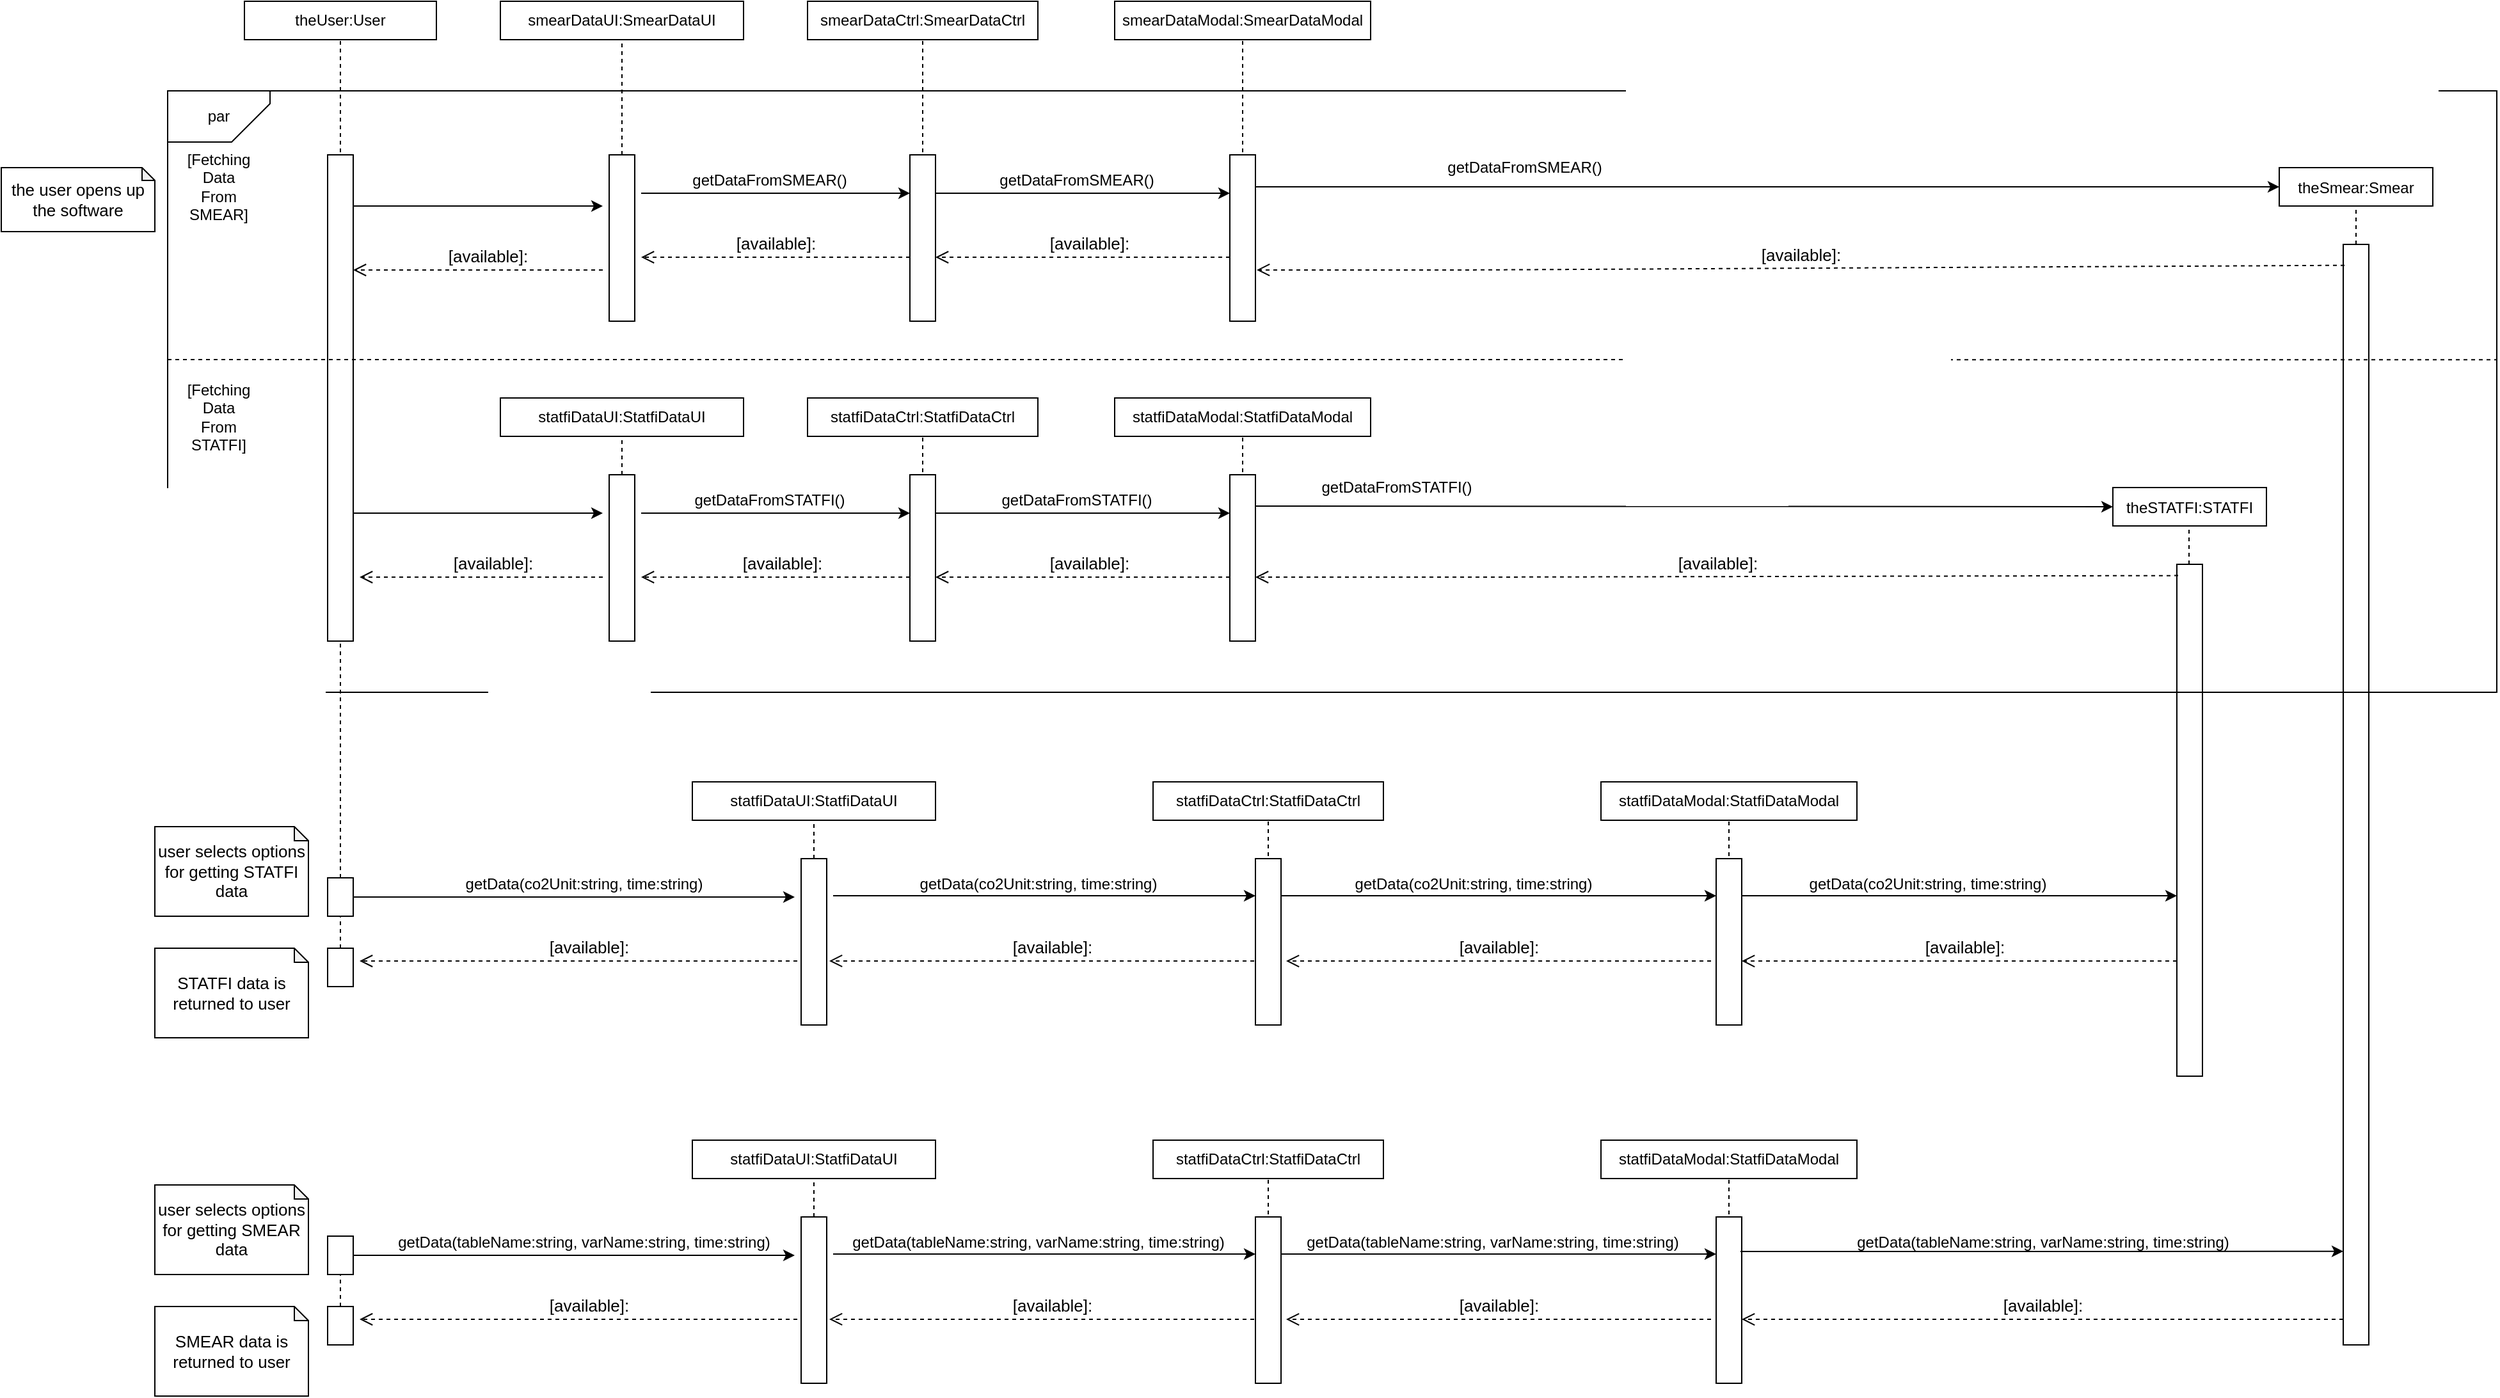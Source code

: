 <mxfile version="16.5.6" type="github"><diagram id="XduwSxE3LopDNXnJAMAh" name="Page-1"><mxGraphModel dx="1796" dy="1604" grid="1" gridSize="10" guides="1" tooltips="1" connect="1" arrows="1" fold="1" page="1" pageScale="1" pageWidth="850" pageHeight="1100" math="0" shadow="0"><root><mxCell id="0"/><mxCell id="1" parent="0"/><mxCell id="K2plUtH_WGhE_T3_-bDJ-1" value="theUser:User" style="rounded=0;whiteSpace=wrap;html=1;" vertex="1" parent="1"><mxGeometry x="60" y="-260" width="150" height="30" as="geometry"/></mxCell><mxCell id="K2plUtH_WGhE_T3_-bDJ-8" value="" style="endArrow=none;dashed=1;html=1;rounded=0;entryX=0.5;entryY=1;entryDx=0;entryDy=0;startArrow=none;" edge="1" parent="1" target="K2plUtH_WGhE_T3_-bDJ-1"><mxGeometry width="50" height="50" relative="1" as="geometry"><mxPoint x="135" y="170" as="sourcePoint"/><mxPoint x="360" y="240" as="targetPoint"/></mxGeometry></mxCell><mxCell id="K2plUtH_WGhE_T3_-bDJ-14" value="" style="endArrow=none;dashed=1;html=1;rounded=0;entryX=0.5;entryY=1;entryDx=0;entryDy=0;startArrow=none;" edge="1" parent="1" source="K2plUtH_WGhE_T3_-bDJ-79"><mxGeometry width="50" height="50" relative="1" as="geometry"><mxPoint x="135" y="480" as="sourcePoint"/><mxPoint x="135" y="190" as="targetPoint"/></mxGeometry></mxCell><mxCell id="K2plUtH_WGhE_T3_-bDJ-15" value="" style="group" vertex="1" connectable="0" parent="1"><mxGeometry x="160" y="-120" width="160" height="30" as="geometry"/></mxCell><mxCell id="K2plUtH_WGhE_T3_-bDJ-16" value="" style="endArrow=classic;html=1;rounded=0;exitX=1;exitY=0.5;exitDx=0;exitDy=0;" edge="1" parent="K2plUtH_WGhE_T3_-bDJ-15"><mxGeometry width="50" height="50" relative="1" as="geometry"><mxPoint x="-15" y="20" as="sourcePoint"/><mxPoint x="180" y="20" as="targetPoint"/></mxGeometry></mxCell><mxCell id="K2plUtH_WGhE_T3_-bDJ-27" value="" style="endArrow=classic;html=1;rounded=0;fontSize=13;entryX=0;entryY=0.5;entryDx=0;entryDy=0;" edge="1" parent="1" target="K2plUtH_WGhE_T3_-bDJ-26"><mxGeometry width="50" height="50" relative="1" as="geometry"><mxPoint x="850" y="-115" as="sourcePoint"/><mxPoint x="840" y="240" as="targetPoint"/></mxGeometry></mxCell><mxCell id="K2plUtH_WGhE_T3_-bDJ-30" value="" style="rounded=0;whiteSpace=wrap;html=1;fontSize=14;" vertex="1" parent="1"><mxGeometry x="1700" y="-70" width="20" height="860" as="geometry"/></mxCell><mxCell id="K2plUtH_WGhE_T3_-bDJ-31" value="" style="endArrow=none;dashed=1;html=1;rounded=0;fontSize=14;entryX=0.5;entryY=1;entryDx=0;entryDy=0;exitX=0.5;exitY=1;exitDx=0;exitDy=0;" edge="1" parent="1" source="K2plUtH_WGhE_T3_-bDJ-30" target="K2plUtH_WGhE_T3_-bDJ-30"><mxGeometry width="50" height="50" relative="1" as="geometry"><mxPoint x="1040" y="510" as="sourcePoint"/><mxPoint x="1040" y="220" as="targetPoint"/></mxGeometry></mxCell><mxCell id="K2plUtH_WGhE_T3_-bDJ-32" value="&lt;span style=&quot;font-size: 13px&quot;&gt;[available]:&lt;/span&gt;" style="html=1;verticalAlign=bottom;endArrow=open;dashed=1;endSize=8;rounded=0;exitX=0.05;exitY=0.019;exitDx=0;exitDy=0;exitPerimeter=0;entryX=1.05;entryY=0.692;entryDx=0;entryDy=0;entryPerimeter=0;" edge="1" parent="1" source="K2plUtH_WGhE_T3_-bDJ-30" target="K2plUtH_WGhE_T3_-bDJ-21"><mxGeometry relative="1" as="geometry"><mxPoint x="1030" y="260" as="sourcePoint"/><mxPoint x="850" y="260" as="targetPoint"/><Array as="points"><mxPoint x="1010" y="-50"/></Array></mxGeometry></mxCell><mxCell id="K2plUtH_WGhE_T3_-bDJ-56" value="the user opens up the software" style="shape=note;whiteSpace=wrap;html=1;backgroundOutline=1;darkOpacity=0.05;fontSize=13;size=10;" vertex="1" parent="1"><mxGeometry x="-130" y="-130" width="120" height="50" as="geometry"/></mxCell><mxCell id="K2plUtH_WGhE_T3_-bDJ-78" value="getDataFromSMEAR()" style="text;html=1;align=center;verticalAlign=middle;resizable=0;points=[];autosize=1;strokeColor=none;fillColor=none;" vertex="1" parent="1"><mxGeometry x="990" y="-140" width="140" height="20" as="geometry"/></mxCell><mxCell id="K2plUtH_WGhE_T3_-bDJ-79" value="" style="rounded=0;whiteSpace=wrap;html=1;" vertex="1" parent="1"><mxGeometry x="125" y="-140" width="20" height="380" as="geometry"/></mxCell><mxCell id="K2plUtH_WGhE_T3_-bDJ-80" value="" style="endArrow=none;dashed=1;html=1;rounded=0;entryX=0.5;entryY=1;entryDx=0;entryDy=0;startArrow=none;exitX=0.5;exitY=0;exitDx=0;exitDy=0;" edge="1" parent="1" source="K2plUtH_WGhE_T3_-bDJ-121" target="K2plUtH_WGhE_T3_-bDJ-79"><mxGeometry width="50" height="50" relative="1" as="geometry"><mxPoint x="135" y="320" as="sourcePoint"/><mxPoint x="135" y="190" as="targetPoint"/></mxGeometry></mxCell><mxCell id="K2plUtH_WGhE_T3_-bDJ-102" value="" style="group" vertex="1" connectable="0" parent="1"><mxGeometry x="160" y="120" width="160" height="30" as="geometry"/></mxCell><mxCell id="K2plUtH_WGhE_T3_-bDJ-103" value="" style="endArrow=classic;html=1;rounded=0;exitX=1;exitY=0.5;exitDx=0;exitDy=0;" edge="1" parent="K2plUtH_WGhE_T3_-bDJ-102"><mxGeometry width="50" height="50" relative="1" as="geometry"><mxPoint x="-15" y="20" as="sourcePoint"/><mxPoint x="180" y="20" as="targetPoint"/></mxGeometry></mxCell><mxCell id="K2plUtH_WGhE_T3_-bDJ-105" value="" style="group" vertex="1" connectable="0" parent="1"><mxGeometry x="1650" y="-130" width="120" height="30" as="geometry"/></mxCell><mxCell id="K2plUtH_WGhE_T3_-bDJ-26" value="&lt;span style=&quot;font-size: 12px&quot;&gt;theSmear:Smear&lt;/span&gt;" style="rounded=0;whiteSpace=wrap;html=1;fontSize=13;" vertex="1" parent="K2plUtH_WGhE_T3_-bDJ-105"><mxGeometry width="120" height="30" as="geometry"/></mxCell><mxCell id="K2plUtH_WGhE_T3_-bDJ-29" value="" style="endArrow=none;dashed=1;html=1;rounded=0;fontSize=14;entryX=0.5;entryY=1;entryDx=0;entryDy=0;startArrow=none;" edge="1" parent="K2plUtH_WGhE_T3_-bDJ-105" source="K2plUtH_WGhE_T3_-bDJ-30" target="K2plUtH_WGhE_T3_-bDJ-26"><mxGeometry width="50" height="50" relative="1" as="geometry"><mxPoint x="-220" y="640" as="sourcePoint"/><mxPoint x="-420" y="370" as="targetPoint"/></mxGeometry></mxCell><mxCell id="K2plUtH_WGhE_T3_-bDJ-107" value="&lt;span style=&quot;font-size: 12px&quot;&gt;theSTATFI:STATFI&lt;/span&gt;" style="rounded=0;whiteSpace=wrap;html=1;fontSize=13;" vertex="1" parent="1"><mxGeometry x="1520" y="120" width="120" height="30" as="geometry"/></mxCell><mxCell id="K2plUtH_WGhE_T3_-bDJ-109" value="" style="rounded=0;whiteSpace=wrap;html=1;fontSize=14;" vertex="1" parent="1"><mxGeometry x="1570" y="180" width="20" height="400" as="geometry"/></mxCell><mxCell id="K2plUtH_WGhE_T3_-bDJ-110" value="" style="endArrow=none;dashed=1;html=1;rounded=0;fontSize=14;entryX=0.5;entryY=1;entryDx=0;entryDy=0;startArrow=none;" edge="1" parent="1"><mxGeometry width="50" height="50" relative="1" as="geometry"><mxPoint x="1579.5" y="180" as="sourcePoint"/><mxPoint x="1579.5" y="150" as="targetPoint"/></mxGeometry></mxCell><mxCell id="K2plUtH_WGhE_T3_-bDJ-115" value="&lt;span style=&quot;font-size: 13px&quot;&gt;[available]:&lt;/span&gt;" style="html=1;verticalAlign=bottom;endArrow=open;dashed=1;endSize=8;rounded=0;entryX=1.05;entryY=0.692;entryDx=0;entryDy=0;entryPerimeter=0;exitX=0.05;exitY=0.022;exitDx=0;exitDy=0;exitPerimeter=0;" edge="1" parent="1" source="K2plUtH_WGhE_T3_-bDJ-109"><mxGeometry relative="1" as="geometry"><mxPoint x="1120" y="190" as="sourcePoint"/><mxPoint x="850" y="190.0" as="targetPoint"/><Array as="points"><mxPoint x="1009" y="190.04"/></Array></mxGeometry></mxCell><mxCell id="K2plUtH_WGhE_T3_-bDJ-2" value="smearDataUI:SmearDataUI" style="rounded=0;whiteSpace=wrap;html=1;" vertex="1" parent="1"><mxGeometry x="260" y="-260" width="190" height="30" as="geometry"/></mxCell><mxCell id="K2plUtH_WGhE_T3_-bDJ-3" value="smearDataCtrl:SmearDataCtrl" style="rounded=0;whiteSpace=wrap;html=1;" vertex="1" parent="1"><mxGeometry x="500" y="-260" width="180" height="30" as="geometry"/></mxCell><mxCell id="K2plUtH_WGhE_T3_-bDJ-4" value="smearDataModal:SmearDataModal" style="rounded=0;whiteSpace=wrap;html=1;" vertex="1" parent="1"><mxGeometry x="740" y="-260" width="200" height="30" as="geometry"/></mxCell><mxCell id="K2plUtH_WGhE_T3_-bDJ-9" value="" style="endArrow=none;dashed=1;html=1;rounded=0;entryX=0.5;entryY=1;entryDx=0;entryDy=0;startArrow=none;" edge="1" parent="1" source="K2plUtH_WGhE_T3_-bDJ-10" target="K2plUtH_WGhE_T3_-bDJ-2"><mxGeometry width="50" height="50" relative="1" as="geometry"><mxPoint x="355" y="480" as="sourcePoint"/><mxPoint x="360" y="240" as="targetPoint"/></mxGeometry></mxCell><mxCell id="K2plUtH_WGhE_T3_-bDJ-10" value="" style="rounded=0;whiteSpace=wrap;html=1;" vertex="1" parent="1"><mxGeometry x="345" y="-140" width="20" height="130" as="geometry"/></mxCell><mxCell id="K2plUtH_WGhE_T3_-bDJ-11" value="" style="endArrow=none;dashed=1;html=1;rounded=0;entryX=0.5;entryY=1;entryDx=0;entryDy=0;exitX=0.5;exitY=1;exitDx=0;exitDy=0;" edge="1" parent="1" source="K2plUtH_WGhE_T3_-bDJ-12" target="K2plUtH_WGhE_T3_-bDJ-3"><mxGeometry width="50" height="50" relative="1" as="geometry"><mxPoint x="590" y="300" as="sourcePoint"/><mxPoint x="360" y="240" as="targetPoint"/></mxGeometry></mxCell><mxCell id="K2plUtH_WGhE_T3_-bDJ-12" value="" style="rounded=0;whiteSpace=wrap;html=1;" vertex="1" parent="1"><mxGeometry x="580" y="-140" width="20" height="130" as="geometry"/></mxCell><mxCell id="K2plUtH_WGhE_T3_-bDJ-20" value="" style="endArrow=none;dashed=1;html=1;rounded=0;entryX=0.5;entryY=1;entryDx=0;entryDy=0;exitX=0.5;exitY=1;exitDx=0;exitDy=0;" edge="1" parent="1" source="K2plUtH_WGhE_T3_-bDJ-21" target="K2plUtH_WGhE_T3_-bDJ-4"><mxGeometry width="50" height="50" relative="1" as="geometry"><mxPoint x="840" y="370" as="sourcePoint"/><mxPoint x="800" y="240" as="targetPoint"/></mxGeometry></mxCell><mxCell id="K2plUtH_WGhE_T3_-bDJ-21" value="" style="rounded=0;whiteSpace=wrap;html=1;" vertex="1" parent="1"><mxGeometry x="830" y="-140" width="20" height="130" as="geometry"/></mxCell><mxCell id="K2plUtH_WGhE_T3_-bDJ-82" value="" style="group" vertex="1" connectable="0" parent="1"><mxGeometry x="600" y="-130" width="230" height="70" as="geometry"/></mxCell><mxCell id="K2plUtH_WGhE_T3_-bDJ-22" value="" style="endArrow=classic;html=1;rounded=0;" edge="1" parent="K2plUtH_WGhE_T3_-bDJ-82"><mxGeometry width="50" height="50" relative="1" as="geometry"><mxPoint y="20" as="sourcePoint"/><mxPoint x="230" y="20" as="targetPoint"/><Array as="points"/></mxGeometry></mxCell><mxCell id="K2plUtH_WGhE_T3_-bDJ-24" value="&lt;span style=&quot;font-size: 13px&quot;&gt;[available]:&lt;/span&gt;" style="html=1;verticalAlign=bottom;endArrow=open;dashed=1;endSize=8;rounded=0;" edge="1" parent="K2plUtH_WGhE_T3_-bDJ-82"><mxGeometry x="-0.043" relative="1" as="geometry"><mxPoint x="230" y="70" as="sourcePoint"/><mxPoint y="70" as="targetPoint"/><Array as="points"><mxPoint x="130" y="70"/></Array><mxPoint as="offset"/></mxGeometry></mxCell><mxCell id="K2plUtH_WGhE_T3_-bDJ-77" value="getDataFromSMEAR()" style="text;html=1;align=center;verticalAlign=middle;resizable=0;points=[];autosize=1;strokeColor=none;fillColor=none;" vertex="1" parent="K2plUtH_WGhE_T3_-bDJ-82"><mxGeometry x="40" width="140" height="20" as="geometry"/></mxCell><mxCell id="K2plUtH_WGhE_T3_-bDJ-116" value="" style="rounded=0;whiteSpace=wrap;html=1;fillColor=none;strokeColor=default;" vertex="1" parent="1"><mxGeometry y="-190" width="1820" height="470" as="geometry"/></mxCell><mxCell id="K2plUtH_WGhE_T3_-bDJ-117" value="" style="endArrow=none;dashed=1;html=1;rounded=0;entryX=1;entryY=0.447;entryDx=0;entryDy=0;entryPerimeter=0;" edge="1" parent="1" target="K2plUtH_WGhE_T3_-bDJ-116"><mxGeometry width="50" height="50" relative="1" as="geometry"><mxPoint y="20" as="sourcePoint"/><mxPoint x="1440" y="26" as="targetPoint"/></mxGeometry></mxCell><mxCell id="K2plUtH_WGhE_T3_-bDJ-118" value="par" style="shape=card;whiteSpace=wrap;html=1;fillColor=none;direction=west;" vertex="1" parent="1"><mxGeometry y="-190" width="80" height="40" as="geometry"/></mxCell><mxCell id="K2plUtH_WGhE_T3_-bDJ-119" value="[Fetching&lt;br&gt;Data&lt;br&gt;From&lt;br&gt;SMEAR]" style="text;html=1;strokeColor=none;fillColor=none;align=center;verticalAlign=middle;whiteSpace=wrap;rounded=0;" vertex="1" parent="1"><mxGeometry x="10" y="-130" width="60" height="30" as="geometry"/></mxCell><mxCell id="K2plUtH_WGhE_T3_-bDJ-120" value="[Fetching&lt;br&gt;Data&lt;br&gt;From&lt;br&gt;STATFI]" style="text;html=1;strokeColor=none;fillColor=none;align=center;verticalAlign=middle;whiteSpace=wrap;rounded=0;" vertex="1" parent="1"><mxGeometry x="10" y="50" width="60" height="30" as="geometry"/></mxCell><mxCell id="K2plUtH_WGhE_T3_-bDJ-18" value="" style="endArrow=classic;html=1;rounded=0;" edge="1" parent="1"><mxGeometry width="50" height="50" relative="1" as="geometry"><mxPoint x="370" y="-110" as="sourcePoint"/><mxPoint x="580" y="-110" as="targetPoint"/><Array as="points"/></mxGeometry></mxCell><mxCell id="K2plUtH_WGhE_T3_-bDJ-19" value="getDataFromSMEAR()" style="text;html=1;align=center;verticalAlign=middle;resizable=0;points=[];autosize=1;strokeColor=none;fillColor=none;" vertex="1" parent="1"><mxGeometry x="400" y="-130" width="140" height="20" as="geometry"/></mxCell><mxCell id="K2plUtH_WGhE_T3_-bDJ-25" value="&lt;span style=&quot;font-size: 13px&quot;&gt;[available]:&lt;/span&gt;" style="html=1;verticalAlign=bottom;endArrow=open;dashed=1;endSize=8;rounded=0;" edge="1" parent="1"><mxGeometry relative="1" as="geometry"><mxPoint x="580" y="-60" as="sourcePoint"/><mxPoint x="370" y="-60" as="targetPoint"/><Array as="points"><mxPoint x="470" y="-60"/></Array></mxGeometry></mxCell><mxCell id="K2plUtH_WGhE_T3_-bDJ-122" value="&lt;span style=&quot;font-size: 13px&quot;&gt;[available]:&lt;/span&gt;" style="html=1;verticalAlign=bottom;endArrow=open;dashed=1;endSize=8;rounded=0;" edge="1" parent="1"><mxGeometry x="-0.077" relative="1" as="geometry"><mxPoint x="340" y="-50" as="sourcePoint"/><mxPoint x="145" y="-50" as="targetPoint"/><Array as="points"><mxPoint x="230" y="-50"/></Array><mxPoint as="offset"/></mxGeometry></mxCell><mxCell id="K2plUtH_WGhE_T3_-bDJ-125" value="&lt;span style=&quot;font-size: 13px&quot;&gt;[available]:&lt;/span&gt;" style="html=1;verticalAlign=bottom;endArrow=open;dashed=1;endSize=8;rounded=0;exitX=-0.25;exitY=0.615;exitDx=0;exitDy=0;exitPerimeter=0;" edge="1" parent="1" source="K2plUtH_WGhE_T3_-bDJ-89"><mxGeometry x="-0.095" relative="1" as="geometry"><mxPoint x="335" y="190" as="sourcePoint"/><mxPoint x="150" y="190" as="targetPoint"/><Array as="points"/><mxPoint as="offset"/></mxGeometry></mxCell><mxCell id="K2plUtH_WGhE_T3_-bDJ-126" value="" style="group" vertex="1" connectable="0" parent="1"><mxGeometry x="260" y="50" width="765" height="190" as="geometry"/></mxCell><mxCell id="K2plUtH_WGhE_T3_-bDJ-111" value="" style="endArrow=classic;html=1;rounded=0;fontSize=13;entryX=0;entryY=0.5;entryDx=0;entryDy=0;" edge="1" parent="K2plUtH_WGhE_T3_-bDJ-126" target="K2plUtH_WGhE_T3_-bDJ-107"><mxGeometry width="50" height="50" relative="1" as="geometry"><mxPoint x="590" y="84.5" as="sourcePoint"/><mxPoint x="1000" y="84.5" as="targetPoint"/></mxGeometry></mxCell><mxCell id="K2plUtH_WGhE_T3_-bDJ-112" value="getDataFromSTATFI()" style="text;html=1;align=center;verticalAlign=middle;resizable=0;points=[];autosize=1;strokeColor=none;fillColor=none;" vertex="1" parent="K2plUtH_WGhE_T3_-bDJ-126"><mxGeometry x="635" y="60" width="130" height="20" as="geometry"/></mxCell><mxCell id="K2plUtH_WGhE_T3_-bDJ-85" value="statfiDataUI:StatfiDataUI" style="rounded=0;whiteSpace=wrap;html=1;" vertex="1" parent="K2plUtH_WGhE_T3_-bDJ-126"><mxGeometry width="190" height="30" as="geometry"/></mxCell><mxCell id="K2plUtH_WGhE_T3_-bDJ-86" value="statfiDataCtrl:StatfiDataCtrl" style="rounded=0;whiteSpace=wrap;html=1;" vertex="1" parent="K2plUtH_WGhE_T3_-bDJ-126"><mxGeometry x="240" width="180" height="30" as="geometry"/></mxCell><mxCell id="K2plUtH_WGhE_T3_-bDJ-87" value="statfiDataModal:StatfiDataModal" style="rounded=0;whiteSpace=wrap;html=1;" vertex="1" parent="K2plUtH_WGhE_T3_-bDJ-126"><mxGeometry x="480" width="200" height="30" as="geometry"/></mxCell><mxCell id="K2plUtH_WGhE_T3_-bDJ-88" value="" style="endArrow=none;dashed=1;html=1;rounded=0;entryX=0.5;entryY=1;entryDx=0;entryDy=0;startArrow=none;" edge="1" parent="K2plUtH_WGhE_T3_-bDJ-126" source="K2plUtH_WGhE_T3_-bDJ-89" target="K2plUtH_WGhE_T3_-bDJ-85"><mxGeometry width="50" height="50" relative="1" as="geometry"><mxPoint x="95" y="680" as="sourcePoint"/><mxPoint x="100" y="440" as="targetPoint"/></mxGeometry></mxCell><mxCell id="K2plUtH_WGhE_T3_-bDJ-89" value="" style="rounded=0;whiteSpace=wrap;html=1;" vertex="1" parent="K2plUtH_WGhE_T3_-bDJ-126"><mxGeometry x="85" y="60" width="20" height="130" as="geometry"/></mxCell><mxCell id="K2plUtH_WGhE_T3_-bDJ-90" value="" style="endArrow=none;dashed=1;html=1;rounded=0;entryX=0.5;entryY=1;entryDx=0;entryDy=0;exitX=0.5;exitY=1;exitDx=0;exitDy=0;" edge="1" parent="K2plUtH_WGhE_T3_-bDJ-126" source="K2plUtH_WGhE_T3_-bDJ-91" target="K2plUtH_WGhE_T3_-bDJ-86"><mxGeometry width="50" height="50" relative="1" as="geometry"><mxPoint x="330" y="500" as="sourcePoint"/><mxPoint x="100" y="440" as="targetPoint"/></mxGeometry></mxCell><mxCell id="K2plUtH_WGhE_T3_-bDJ-91" value="" style="rounded=0;whiteSpace=wrap;html=1;" vertex="1" parent="K2plUtH_WGhE_T3_-bDJ-126"><mxGeometry x="320" y="60" width="20" height="130" as="geometry"/></mxCell><mxCell id="K2plUtH_WGhE_T3_-bDJ-92" value="" style="endArrow=none;dashed=1;html=1;rounded=0;entryX=0.5;entryY=1;entryDx=0;entryDy=0;exitX=0.5;exitY=1;exitDx=0;exitDy=0;" edge="1" parent="K2plUtH_WGhE_T3_-bDJ-126" source="K2plUtH_WGhE_T3_-bDJ-93" target="K2plUtH_WGhE_T3_-bDJ-87"><mxGeometry width="50" height="50" relative="1" as="geometry"><mxPoint x="580" y="570" as="sourcePoint"/><mxPoint x="540" y="440" as="targetPoint"/></mxGeometry></mxCell><mxCell id="K2plUtH_WGhE_T3_-bDJ-93" value="" style="rounded=0;whiteSpace=wrap;html=1;" vertex="1" parent="K2plUtH_WGhE_T3_-bDJ-126"><mxGeometry x="570" y="60" width="20" height="130" as="geometry"/></mxCell><mxCell id="K2plUtH_WGhE_T3_-bDJ-98" value="" style="group" vertex="1" connectable="0" parent="K2plUtH_WGhE_T3_-bDJ-126"><mxGeometry x="340" y="70" width="230" height="70" as="geometry"/></mxCell><mxCell id="K2plUtH_WGhE_T3_-bDJ-99" value="" style="endArrow=classic;html=1;rounded=0;" edge="1" parent="K2plUtH_WGhE_T3_-bDJ-98"><mxGeometry width="50" height="50" relative="1" as="geometry"><mxPoint y="20" as="sourcePoint"/><mxPoint x="230" y="20" as="targetPoint"/><Array as="points"/></mxGeometry></mxCell><mxCell id="K2plUtH_WGhE_T3_-bDJ-100" value="&lt;span style=&quot;font-size: 13px&quot;&gt;[available]:&lt;/span&gt;" style="html=1;verticalAlign=bottom;endArrow=open;dashed=1;endSize=8;rounded=0;" edge="1" parent="K2plUtH_WGhE_T3_-bDJ-98"><mxGeometry x="-0.043" relative="1" as="geometry"><mxPoint x="230" y="70" as="sourcePoint"/><mxPoint y="70" as="targetPoint"/><Array as="points"><mxPoint x="130" y="70"/></Array><mxPoint as="offset"/></mxGeometry></mxCell><mxCell id="K2plUtH_WGhE_T3_-bDJ-101" value="getDataFromSTATFI()" style="text;html=1;align=center;verticalAlign=middle;resizable=0;points=[];autosize=1;strokeColor=none;fillColor=none;" vertex="1" parent="K2plUtH_WGhE_T3_-bDJ-98"><mxGeometry x="45" width="130" height="20" as="geometry"/></mxCell><mxCell id="K2plUtH_WGhE_T3_-bDJ-95" value="" style="endArrow=classic;html=1;rounded=0;" edge="1" parent="K2plUtH_WGhE_T3_-bDJ-126"><mxGeometry width="50" height="50" relative="1" as="geometry"><mxPoint x="110" y="90" as="sourcePoint"/><mxPoint x="320" y="90" as="targetPoint"/><Array as="points"/></mxGeometry></mxCell><mxCell id="K2plUtH_WGhE_T3_-bDJ-96" value="getDataFromSTATFI()" style="text;html=1;align=center;verticalAlign=middle;resizable=0;points=[];autosize=1;strokeColor=none;fillColor=none;" vertex="1" parent="K2plUtH_WGhE_T3_-bDJ-126"><mxGeometry x="145" y="70" width="130" height="20" as="geometry"/></mxCell><mxCell id="K2plUtH_WGhE_T3_-bDJ-97" value="&lt;span style=&quot;font-size: 13px&quot;&gt;[available]:&lt;/span&gt;" style="html=1;verticalAlign=bottom;endArrow=open;dashed=1;endSize=8;rounded=0;" edge="1" parent="K2plUtH_WGhE_T3_-bDJ-126"><mxGeometry x="-0.048" relative="1" as="geometry"><mxPoint x="320" y="140" as="sourcePoint"/><mxPoint x="110" y="140" as="targetPoint"/><Array as="points"><mxPoint x="210" y="140"/></Array><mxPoint as="offset"/></mxGeometry></mxCell><mxCell id="K2plUtH_WGhE_T3_-bDJ-168" value="&lt;span style=&quot;font-size: 13px&quot;&gt;[available]:&lt;/span&gt;" style="html=1;verticalAlign=bottom;endArrow=open;dashed=1;endSize=8;rounded=0;entryX=1.1;entryY=0.615;entryDx=0;entryDy=0;entryPerimeter=0;" edge="1" parent="1"><mxGeometry x="-0.024" relative="1" as="geometry"><mxPoint x="1570" y="490" as="sourcePoint"/><mxPoint x="1230" y="490" as="targetPoint"/><Array as="points"><mxPoint x="1293" y="490.05"/></Array><mxPoint as="offset"/></mxGeometry></mxCell><mxCell id="K2plUtH_WGhE_T3_-bDJ-163" value="" style="endArrow=classic;html=1;rounded=0;" edge="1" parent="1"><mxGeometry width="50" height="50" relative="1" as="geometry"><mxPoint x="1230" y="439" as="sourcePoint"/><mxPoint x="1570" y="439" as="targetPoint"/><Array as="points"/></mxGeometry></mxCell><mxCell id="K2plUtH_WGhE_T3_-bDJ-173" value="getData(co2Unit:string, time:string)" style="text;html=1;align=center;verticalAlign=middle;resizable=0;points=[];autosize=1;strokeColor=none;fillColor=none;" vertex="1" parent="1"><mxGeometry x="1275" y="420" width="200" height="20" as="geometry"/></mxCell><mxCell id="K2plUtH_WGhE_T3_-bDJ-184" value="user selects options for getting SMEAR data" style="shape=note;whiteSpace=wrap;html=1;backgroundOutline=1;darkOpacity=0.05;fontSize=13;size=11;" vertex="1" parent="1"><mxGeometry x="-10" y="665" width="120" height="70" as="geometry"/></mxCell><mxCell id="K2plUtH_WGhE_T3_-bDJ-185" value="" style="rounded=0;whiteSpace=wrap;html=1;strokeColor=default;fillColor=none;" vertex="1" parent="1"><mxGeometry x="125" y="705" width="20" height="30" as="geometry"/></mxCell><mxCell id="K2plUtH_WGhE_T3_-bDJ-186" value="getData(tableName:string, varName:string, time:string)" style="text;html=1;align=center;verticalAlign=middle;resizable=0;points=[];autosize=1;strokeColor=none;fillColor=none;" vertex="1" parent="1"><mxGeometry x="170" y="700" width="310" height="20" as="geometry"/></mxCell><mxCell id="K2plUtH_WGhE_T3_-bDJ-187" value="" style="group" vertex="1" connectable="0" parent="1"><mxGeometry x="1120" y="630" width="200" height="190" as="geometry"/></mxCell><mxCell id="K2plUtH_WGhE_T3_-bDJ-188" value="statfiDataModal:StatfiDataModal" style="rounded=0;whiteSpace=wrap;html=1;" vertex="1" parent="K2plUtH_WGhE_T3_-bDJ-187"><mxGeometry width="200" height="30" as="geometry"/></mxCell><mxCell id="K2plUtH_WGhE_T3_-bDJ-189" value="" style="endArrow=none;dashed=1;html=1;rounded=0;entryX=0.5;entryY=1;entryDx=0;entryDy=0;exitX=0.5;exitY=1;exitDx=0;exitDy=0;" edge="1" parent="K2plUtH_WGhE_T3_-bDJ-187" source="K2plUtH_WGhE_T3_-bDJ-190" target="K2plUtH_WGhE_T3_-bDJ-188"><mxGeometry width="50" height="50" relative="1" as="geometry"><mxPoint x="100" y="570" as="sourcePoint"/><mxPoint x="60" y="440" as="targetPoint"/></mxGeometry></mxCell><mxCell id="K2plUtH_WGhE_T3_-bDJ-190" value="" style="rounded=0;whiteSpace=wrap;html=1;" vertex="1" parent="K2plUtH_WGhE_T3_-bDJ-187"><mxGeometry x="90" y="60" width="20" height="130" as="geometry"/></mxCell><mxCell id="K2plUtH_WGhE_T3_-bDJ-191" value="" style="group" vertex="1" connectable="0" parent="1"><mxGeometry x="770" y="630" width="180" height="190" as="geometry"/></mxCell><mxCell id="K2plUtH_WGhE_T3_-bDJ-192" value="statfiDataCtrl:StatfiDataCtrl" style="rounded=0;whiteSpace=wrap;html=1;" vertex="1" parent="K2plUtH_WGhE_T3_-bDJ-191"><mxGeometry width="180" height="30" as="geometry"/></mxCell><mxCell id="K2plUtH_WGhE_T3_-bDJ-193" value="" style="endArrow=none;dashed=1;html=1;rounded=0;entryX=0.5;entryY=1;entryDx=0;entryDy=0;exitX=0.5;exitY=1;exitDx=0;exitDy=0;" edge="1" parent="K2plUtH_WGhE_T3_-bDJ-191" source="K2plUtH_WGhE_T3_-bDJ-194" target="K2plUtH_WGhE_T3_-bDJ-192"><mxGeometry width="50" height="50" relative="1" as="geometry"><mxPoint x="90" y="500" as="sourcePoint"/><mxPoint x="-140" y="440" as="targetPoint"/></mxGeometry></mxCell><mxCell id="K2plUtH_WGhE_T3_-bDJ-194" value="" style="rounded=0;whiteSpace=wrap;html=1;" vertex="1" parent="K2plUtH_WGhE_T3_-bDJ-191"><mxGeometry x="80" y="60" width="20" height="130" as="geometry"/></mxCell><mxCell id="K2plUtH_WGhE_T3_-bDJ-195" value="" style="group" vertex="1" connectable="0" parent="1"><mxGeometry x="410" y="630" width="190" height="190" as="geometry"/></mxCell><mxCell id="K2plUtH_WGhE_T3_-bDJ-196" value="statfiDataUI:StatfiDataUI" style="rounded=0;whiteSpace=wrap;html=1;" vertex="1" parent="K2plUtH_WGhE_T3_-bDJ-195"><mxGeometry width="190" height="30" as="geometry"/></mxCell><mxCell id="K2plUtH_WGhE_T3_-bDJ-197" value="" style="endArrow=none;dashed=1;html=1;rounded=0;entryX=0.5;entryY=1;entryDx=0;entryDy=0;startArrow=none;" edge="1" parent="K2plUtH_WGhE_T3_-bDJ-195" source="K2plUtH_WGhE_T3_-bDJ-198" target="K2plUtH_WGhE_T3_-bDJ-196"><mxGeometry width="50" height="50" relative="1" as="geometry"><mxPoint x="95" y="680" as="sourcePoint"/><mxPoint x="100" y="440" as="targetPoint"/></mxGeometry></mxCell><mxCell id="K2plUtH_WGhE_T3_-bDJ-198" value="" style="rounded=0;whiteSpace=wrap;html=1;" vertex="1" parent="K2plUtH_WGhE_T3_-bDJ-195"><mxGeometry x="85" y="60" width="20" height="130" as="geometry"/></mxCell><mxCell id="K2plUtH_WGhE_T3_-bDJ-199" value="&lt;span style=&quot;font-size: 13px&quot;&gt;[available]:&lt;/span&gt;" style="html=1;verticalAlign=bottom;endArrow=open;dashed=1;endSize=8;rounded=0;exitX=-0.05;exitY=0.615;exitDx=0;exitDy=0;exitPerimeter=0;entryX=1.1;entryY=0.615;entryDx=0;entryDy=0;entryPerimeter=0;" edge="1" parent="1" source="K2plUtH_WGhE_T3_-bDJ-194" target="K2plUtH_WGhE_T3_-bDJ-198"><mxGeometry x="-0.048" relative="1" as="geometry"><mxPoint x="690" y="770" as="sourcePoint"/><mxPoint x="480" y="770" as="targetPoint"/><Array as="points"><mxPoint x="580" y="770"/></Array><mxPoint as="offset"/></mxGeometry></mxCell><mxCell id="K2plUtH_WGhE_T3_-bDJ-200" value="&lt;span style=&quot;font-size: 13px&quot;&gt;[available]:&lt;/span&gt;" style="html=1;verticalAlign=bottom;endArrow=open;dashed=1;endSize=8;rounded=0;exitX=-0.05;exitY=0.615;exitDx=0;exitDy=0;exitPerimeter=0;entryX=1.1;entryY=0.615;entryDx=0;entryDy=0;entryPerimeter=0;" edge="1" parent="1"><mxGeometry relative="1" as="geometry"><mxPoint x="1206" y="770.0" as="sourcePoint"/><mxPoint x="874" y="770.0" as="targetPoint"/><Array as="points"><mxPoint x="937" y="770.05"/></Array><mxPoint as="offset"/></mxGeometry></mxCell><mxCell id="K2plUtH_WGhE_T3_-bDJ-201" value="&lt;span style=&quot;font-size: 13px&quot;&gt;[available]:&lt;/span&gt;" style="html=1;verticalAlign=bottom;endArrow=open;dashed=1;endSize=8;rounded=0;exitX=-0.05;exitY=0.615;exitDx=0;exitDy=0;exitPerimeter=0;" edge="1" parent="1"><mxGeometry x="-0.048" relative="1" as="geometry"><mxPoint x="492" y="770.0" as="sourcePoint"/><mxPoint x="150" y="770" as="targetPoint"/><Array as="points"><mxPoint x="223" y="770.05"/></Array><mxPoint as="offset"/></mxGeometry></mxCell><mxCell id="K2plUtH_WGhE_T3_-bDJ-202" value="" style="endArrow=classic;html=1;rounded=0;" edge="1" parent="1"><mxGeometry width="50" height="50" relative="1" as="geometry"><mxPoint x="520" y="719" as="sourcePoint"/><mxPoint x="850" y="719" as="targetPoint"/><Array as="points"/></mxGeometry></mxCell><mxCell id="K2plUtH_WGhE_T3_-bDJ-203" value="getData(tableName:string, varName:string, time:string)" style="text;html=1;align=center;verticalAlign=middle;resizable=0;points=[];autosize=1;strokeColor=none;fillColor=none;" vertex="1" parent="1"><mxGeometry x="525" y="700" width="310" height="20" as="geometry"/></mxCell><mxCell id="K2plUtH_WGhE_T3_-bDJ-204" value="" style="endArrow=classic;html=1;rounded=0;" edge="1" parent="1"><mxGeometry width="50" height="50" relative="1" as="geometry"><mxPoint x="870" y="719" as="sourcePoint"/><mxPoint x="1210" y="719" as="targetPoint"/><Array as="points"/></mxGeometry></mxCell><mxCell id="K2plUtH_WGhE_T3_-bDJ-205" value="getData(tableName:string, varName:string, time:string)" style="text;html=1;align=center;verticalAlign=middle;resizable=0;points=[];autosize=1;strokeColor=none;fillColor=none;" vertex="1" parent="1"><mxGeometry x="880" y="700" width="310" height="20" as="geometry"/></mxCell><mxCell id="K2plUtH_WGhE_T3_-bDJ-206" value="" style="endArrow=classic;html=1;rounded=0;exitX=1;exitY=0.5;exitDx=0;exitDy=0;" edge="1" parent="1" source="K2plUtH_WGhE_T3_-bDJ-185"><mxGeometry width="50" height="50" relative="1" as="geometry"><mxPoint x="440" y="730" as="sourcePoint"/><mxPoint x="490" y="720" as="targetPoint"/></mxGeometry></mxCell><mxCell id="K2plUtH_WGhE_T3_-bDJ-207" value="" style="rounded=0;whiteSpace=wrap;html=1;strokeColor=default;fillColor=none;" vertex="1" parent="1"><mxGeometry x="125" y="760" width="20" height="30" as="geometry"/></mxCell><mxCell id="K2plUtH_WGhE_T3_-bDJ-208" value="" style="endArrow=none;dashed=1;html=1;rounded=0;entryX=0.5;entryY=1;entryDx=0;entryDy=0;exitX=0.5;exitY=0;exitDx=0;exitDy=0;" edge="1" parent="1" source="K2plUtH_WGhE_T3_-bDJ-207" target="K2plUtH_WGhE_T3_-bDJ-185"><mxGeometry width="50" height="50" relative="1" as="geometry"><mxPoint x="420" y="820" as="sourcePoint"/><mxPoint x="470" y="770" as="targetPoint"/></mxGeometry></mxCell><mxCell id="K2plUtH_WGhE_T3_-bDJ-209" value="SMEAR data is returned to user" style="shape=note;whiteSpace=wrap;html=1;backgroundOutline=1;darkOpacity=0.05;fontSize=13;size=11;" vertex="1" parent="1"><mxGeometry x="-10" y="760" width="120" height="70" as="geometry"/></mxCell><mxCell id="K2plUtH_WGhE_T3_-bDJ-57" value="user selects options for getting STATFI data" style="shape=note;whiteSpace=wrap;html=1;backgroundOutline=1;darkOpacity=0.05;fontSize=13;size=11;" vertex="1" parent="1"><mxGeometry x="-10" y="385" width="120" height="70" as="geometry"/></mxCell><mxCell id="K2plUtH_WGhE_T3_-bDJ-121" value="" style="rounded=0;whiteSpace=wrap;html=1;strokeColor=default;fillColor=none;" vertex="1" parent="1"><mxGeometry x="125" y="425" width="20" height="30" as="geometry"/></mxCell><mxCell id="K2plUtH_WGhE_T3_-bDJ-150" value="getData(co2Unit:string, time:string)" style="text;html=1;align=center;verticalAlign=middle;resizable=0;points=[];autosize=1;strokeColor=none;fillColor=none;" vertex="1" parent="1"><mxGeometry x="225" y="420" width="200" height="20" as="geometry"/></mxCell><mxCell id="K2plUtH_WGhE_T3_-bDJ-159" value="" style="group" vertex="1" connectable="0" parent="1"><mxGeometry x="1120" y="350" width="200" height="190" as="geometry"/></mxCell><mxCell id="K2plUtH_WGhE_T3_-bDJ-132" value="statfiDataModal:StatfiDataModal" style="rounded=0;whiteSpace=wrap;html=1;" vertex="1" parent="K2plUtH_WGhE_T3_-bDJ-159"><mxGeometry width="200" height="30" as="geometry"/></mxCell><mxCell id="K2plUtH_WGhE_T3_-bDJ-137" value="" style="endArrow=none;dashed=1;html=1;rounded=0;entryX=0.5;entryY=1;entryDx=0;entryDy=0;exitX=0.5;exitY=1;exitDx=0;exitDy=0;" edge="1" parent="K2plUtH_WGhE_T3_-bDJ-159" source="K2plUtH_WGhE_T3_-bDJ-138" target="K2plUtH_WGhE_T3_-bDJ-132"><mxGeometry width="50" height="50" relative="1" as="geometry"><mxPoint x="100" y="570" as="sourcePoint"/><mxPoint x="60" y="440" as="targetPoint"/></mxGeometry></mxCell><mxCell id="K2plUtH_WGhE_T3_-bDJ-138" value="" style="rounded=0;whiteSpace=wrap;html=1;" vertex="1" parent="K2plUtH_WGhE_T3_-bDJ-159"><mxGeometry x="90" y="60" width="20" height="130" as="geometry"/></mxCell><mxCell id="K2plUtH_WGhE_T3_-bDJ-160" value="" style="group" vertex="1" connectable="0" parent="1"><mxGeometry x="770" y="350" width="180" height="190" as="geometry"/></mxCell><mxCell id="K2plUtH_WGhE_T3_-bDJ-131" value="statfiDataCtrl:StatfiDataCtrl" style="rounded=0;whiteSpace=wrap;html=1;" vertex="1" parent="K2plUtH_WGhE_T3_-bDJ-160"><mxGeometry width="180" height="30" as="geometry"/></mxCell><mxCell id="K2plUtH_WGhE_T3_-bDJ-135" value="" style="endArrow=none;dashed=1;html=1;rounded=0;entryX=0.5;entryY=1;entryDx=0;entryDy=0;exitX=0.5;exitY=1;exitDx=0;exitDy=0;" edge="1" parent="K2plUtH_WGhE_T3_-bDJ-160" source="K2plUtH_WGhE_T3_-bDJ-136" target="K2plUtH_WGhE_T3_-bDJ-131"><mxGeometry width="50" height="50" relative="1" as="geometry"><mxPoint x="90" y="500" as="sourcePoint"/><mxPoint x="-140" y="440" as="targetPoint"/></mxGeometry></mxCell><mxCell id="K2plUtH_WGhE_T3_-bDJ-136" value="" style="rounded=0;whiteSpace=wrap;html=1;" vertex="1" parent="K2plUtH_WGhE_T3_-bDJ-160"><mxGeometry x="80" y="60" width="20" height="130" as="geometry"/></mxCell><mxCell id="K2plUtH_WGhE_T3_-bDJ-161" value="" style="group" vertex="1" connectable="0" parent="1"><mxGeometry x="410" y="350" width="190" height="190" as="geometry"/></mxCell><mxCell id="K2plUtH_WGhE_T3_-bDJ-130" value="statfiDataUI:StatfiDataUI" style="rounded=0;whiteSpace=wrap;html=1;" vertex="1" parent="K2plUtH_WGhE_T3_-bDJ-161"><mxGeometry width="190" height="30" as="geometry"/></mxCell><mxCell id="K2plUtH_WGhE_T3_-bDJ-133" value="" style="endArrow=none;dashed=1;html=1;rounded=0;entryX=0.5;entryY=1;entryDx=0;entryDy=0;startArrow=none;" edge="1" parent="K2plUtH_WGhE_T3_-bDJ-161" source="K2plUtH_WGhE_T3_-bDJ-134" target="K2plUtH_WGhE_T3_-bDJ-130"><mxGeometry width="50" height="50" relative="1" as="geometry"><mxPoint x="95" y="680" as="sourcePoint"/><mxPoint x="100" y="440" as="targetPoint"/></mxGeometry></mxCell><mxCell id="K2plUtH_WGhE_T3_-bDJ-134" value="" style="rounded=0;whiteSpace=wrap;html=1;" vertex="1" parent="K2plUtH_WGhE_T3_-bDJ-161"><mxGeometry x="85" y="60" width="20" height="130" as="geometry"/></mxCell><mxCell id="K2plUtH_WGhE_T3_-bDJ-145" value="&lt;span style=&quot;font-size: 13px&quot;&gt;[available]:&lt;/span&gt;" style="html=1;verticalAlign=bottom;endArrow=open;dashed=1;endSize=8;rounded=0;exitX=-0.05;exitY=0.615;exitDx=0;exitDy=0;exitPerimeter=0;entryX=1.1;entryY=0.615;entryDx=0;entryDy=0;entryPerimeter=0;" edge="1" parent="1" source="K2plUtH_WGhE_T3_-bDJ-136" target="K2plUtH_WGhE_T3_-bDJ-134"><mxGeometry x="-0.048" relative="1" as="geometry"><mxPoint x="690" y="490" as="sourcePoint"/><mxPoint x="480" y="490" as="targetPoint"/><Array as="points"><mxPoint x="580" y="490"/></Array><mxPoint as="offset"/></mxGeometry></mxCell><mxCell id="K2plUtH_WGhE_T3_-bDJ-167" value="&lt;span style=&quot;font-size: 13px&quot;&gt;[available]:&lt;/span&gt;" style="html=1;verticalAlign=bottom;endArrow=open;dashed=1;endSize=8;rounded=0;exitX=-0.05;exitY=0.615;exitDx=0;exitDy=0;exitPerimeter=0;entryX=1.1;entryY=0.615;entryDx=0;entryDy=0;entryPerimeter=0;" edge="1" parent="1"><mxGeometry relative="1" as="geometry"><mxPoint x="1206" y="490.0" as="sourcePoint"/><mxPoint x="874" y="490.0" as="targetPoint"/><Array as="points"><mxPoint x="937" y="490.05"/></Array><mxPoint as="offset"/></mxGeometry></mxCell><mxCell id="K2plUtH_WGhE_T3_-bDJ-169" value="&lt;span style=&quot;font-size: 13px&quot;&gt;[available]:&lt;/span&gt;" style="html=1;verticalAlign=bottom;endArrow=open;dashed=1;endSize=8;rounded=0;exitX=-0.05;exitY=0.615;exitDx=0;exitDy=0;exitPerimeter=0;" edge="1" parent="1"><mxGeometry x="-0.048" relative="1" as="geometry"><mxPoint x="492" y="490.0" as="sourcePoint"/><mxPoint x="150" y="490" as="targetPoint"/><Array as="points"><mxPoint x="223" y="490.05"/></Array><mxPoint as="offset"/></mxGeometry></mxCell><mxCell id="K2plUtH_WGhE_T3_-bDJ-143" value="" style="endArrow=classic;html=1;rounded=0;" edge="1" parent="1"><mxGeometry width="50" height="50" relative="1" as="geometry"><mxPoint x="520" y="439" as="sourcePoint"/><mxPoint x="850" y="439" as="targetPoint"/><Array as="points"/></mxGeometry></mxCell><mxCell id="K2plUtH_WGhE_T3_-bDJ-171" value="getData(co2Unit:string, time:string)" style="text;html=1;align=center;verticalAlign=middle;resizable=0;points=[];autosize=1;strokeColor=none;fillColor=none;" vertex="1" parent="1"><mxGeometry x="580" y="420" width="200" height="20" as="geometry"/></mxCell><mxCell id="K2plUtH_WGhE_T3_-bDJ-157" value="" style="endArrow=classic;html=1;rounded=0;" edge="1" parent="1"><mxGeometry width="50" height="50" relative="1" as="geometry"><mxPoint x="870" y="439" as="sourcePoint"/><mxPoint x="1210" y="439" as="targetPoint"/><Array as="points"/></mxGeometry></mxCell><mxCell id="K2plUtH_WGhE_T3_-bDJ-172" value="getData(co2Unit:string, time:string)" style="text;html=1;align=center;verticalAlign=middle;resizable=0;points=[];autosize=1;strokeColor=none;fillColor=none;" vertex="1" parent="1"><mxGeometry x="920" y="420" width="200" height="20" as="geometry"/></mxCell><mxCell id="K2plUtH_WGhE_T3_-bDJ-178" value="" style="endArrow=classic;html=1;rounded=0;exitX=1;exitY=0.5;exitDx=0;exitDy=0;" edge="1" parent="1" source="K2plUtH_WGhE_T3_-bDJ-121"><mxGeometry width="50" height="50" relative="1" as="geometry"><mxPoint x="440" y="450" as="sourcePoint"/><mxPoint x="490" y="440" as="targetPoint"/></mxGeometry></mxCell><mxCell id="K2plUtH_WGhE_T3_-bDJ-179" value="" style="rounded=0;whiteSpace=wrap;html=1;strokeColor=default;fillColor=none;" vertex="1" parent="1"><mxGeometry x="125" y="480" width="20" height="30" as="geometry"/></mxCell><mxCell id="K2plUtH_WGhE_T3_-bDJ-180" value="" style="endArrow=none;dashed=1;html=1;rounded=0;entryX=0.5;entryY=1;entryDx=0;entryDy=0;exitX=0.5;exitY=0;exitDx=0;exitDy=0;" edge="1" parent="1" source="K2plUtH_WGhE_T3_-bDJ-179" target="K2plUtH_WGhE_T3_-bDJ-121"><mxGeometry width="50" height="50" relative="1" as="geometry"><mxPoint x="420" y="540" as="sourcePoint"/><mxPoint x="470" y="490" as="targetPoint"/></mxGeometry></mxCell><mxCell id="K2plUtH_WGhE_T3_-bDJ-181" value="STATFI data is returned to user" style="shape=note;whiteSpace=wrap;html=1;backgroundOutline=1;darkOpacity=0.05;fontSize=13;size=11;" vertex="1" parent="1"><mxGeometry x="-10" y="480" width="120" height="70" as="geometry"/></mxCell><mxCell id="K2plUtH_WGhE_T3_-bDJ-210" value="getData(tableName:string, varName:string, time:string)" style="text;html=1;align=center;verticalAlign=middle;resizable=0;points=[];autosize=1;strokeColor=none;fillColor=none;" vertex="1" parent="1"><mxGeometry x="1310" y="700" width="310" height="20" as="geometry"/></mxCell><mxCell id="K2plUtH_WGhE_T3_-bDJ-211" value="" style="endArrow=classic;html=1;rounded=0;exitX=0.95;exitY=0.208;exitDx=0;exitDy=0;exitPerimeter=0;entryX=0;entryY=0.915;entryDx=0;entryDy=0;entryPerimeter=0;" edge="1" parent="1" source="K2plUtH_WGhE_T3_-bDJ-190" target="K2plUtH_WGhE_T3_-bDJ-30"><mxGeometry width="50" height="50" relative="1" as="geometry"><mxPoint x="1140" y="630" as="sourcePoint"/><mxPoint x="1510" y="590" as="targetPoint"/></mxGeometry></mxCell><mxCell id="K2plUtH_WGhE_T3_-bDJ-213" value="&lt;span style=&quot;font-size: 13px&quot;&gt;[available]:&lt;/span&gt;" style="html=1;verticalAlign=bottom;endArrow=open;dashed=1;endSize=8;rounded=0;entryX=1.1;entryY=0.615;entryDx=0;entryDy=0;entryPerimeter=0;" edge="1" parent="1"><mxGeometry relative="1" as="geometry"><mxPoint x="1700" y="770" as="sourcePoint"/><mxPoint x="1230" y="770" as="targetPoint"/><Array as="points"><mxPoint x="1293" y="770.05"/></Array><mxPoint as="offset"/></mxGeometry></mxCell></root></mxGraphModel></diagram></mxfile>